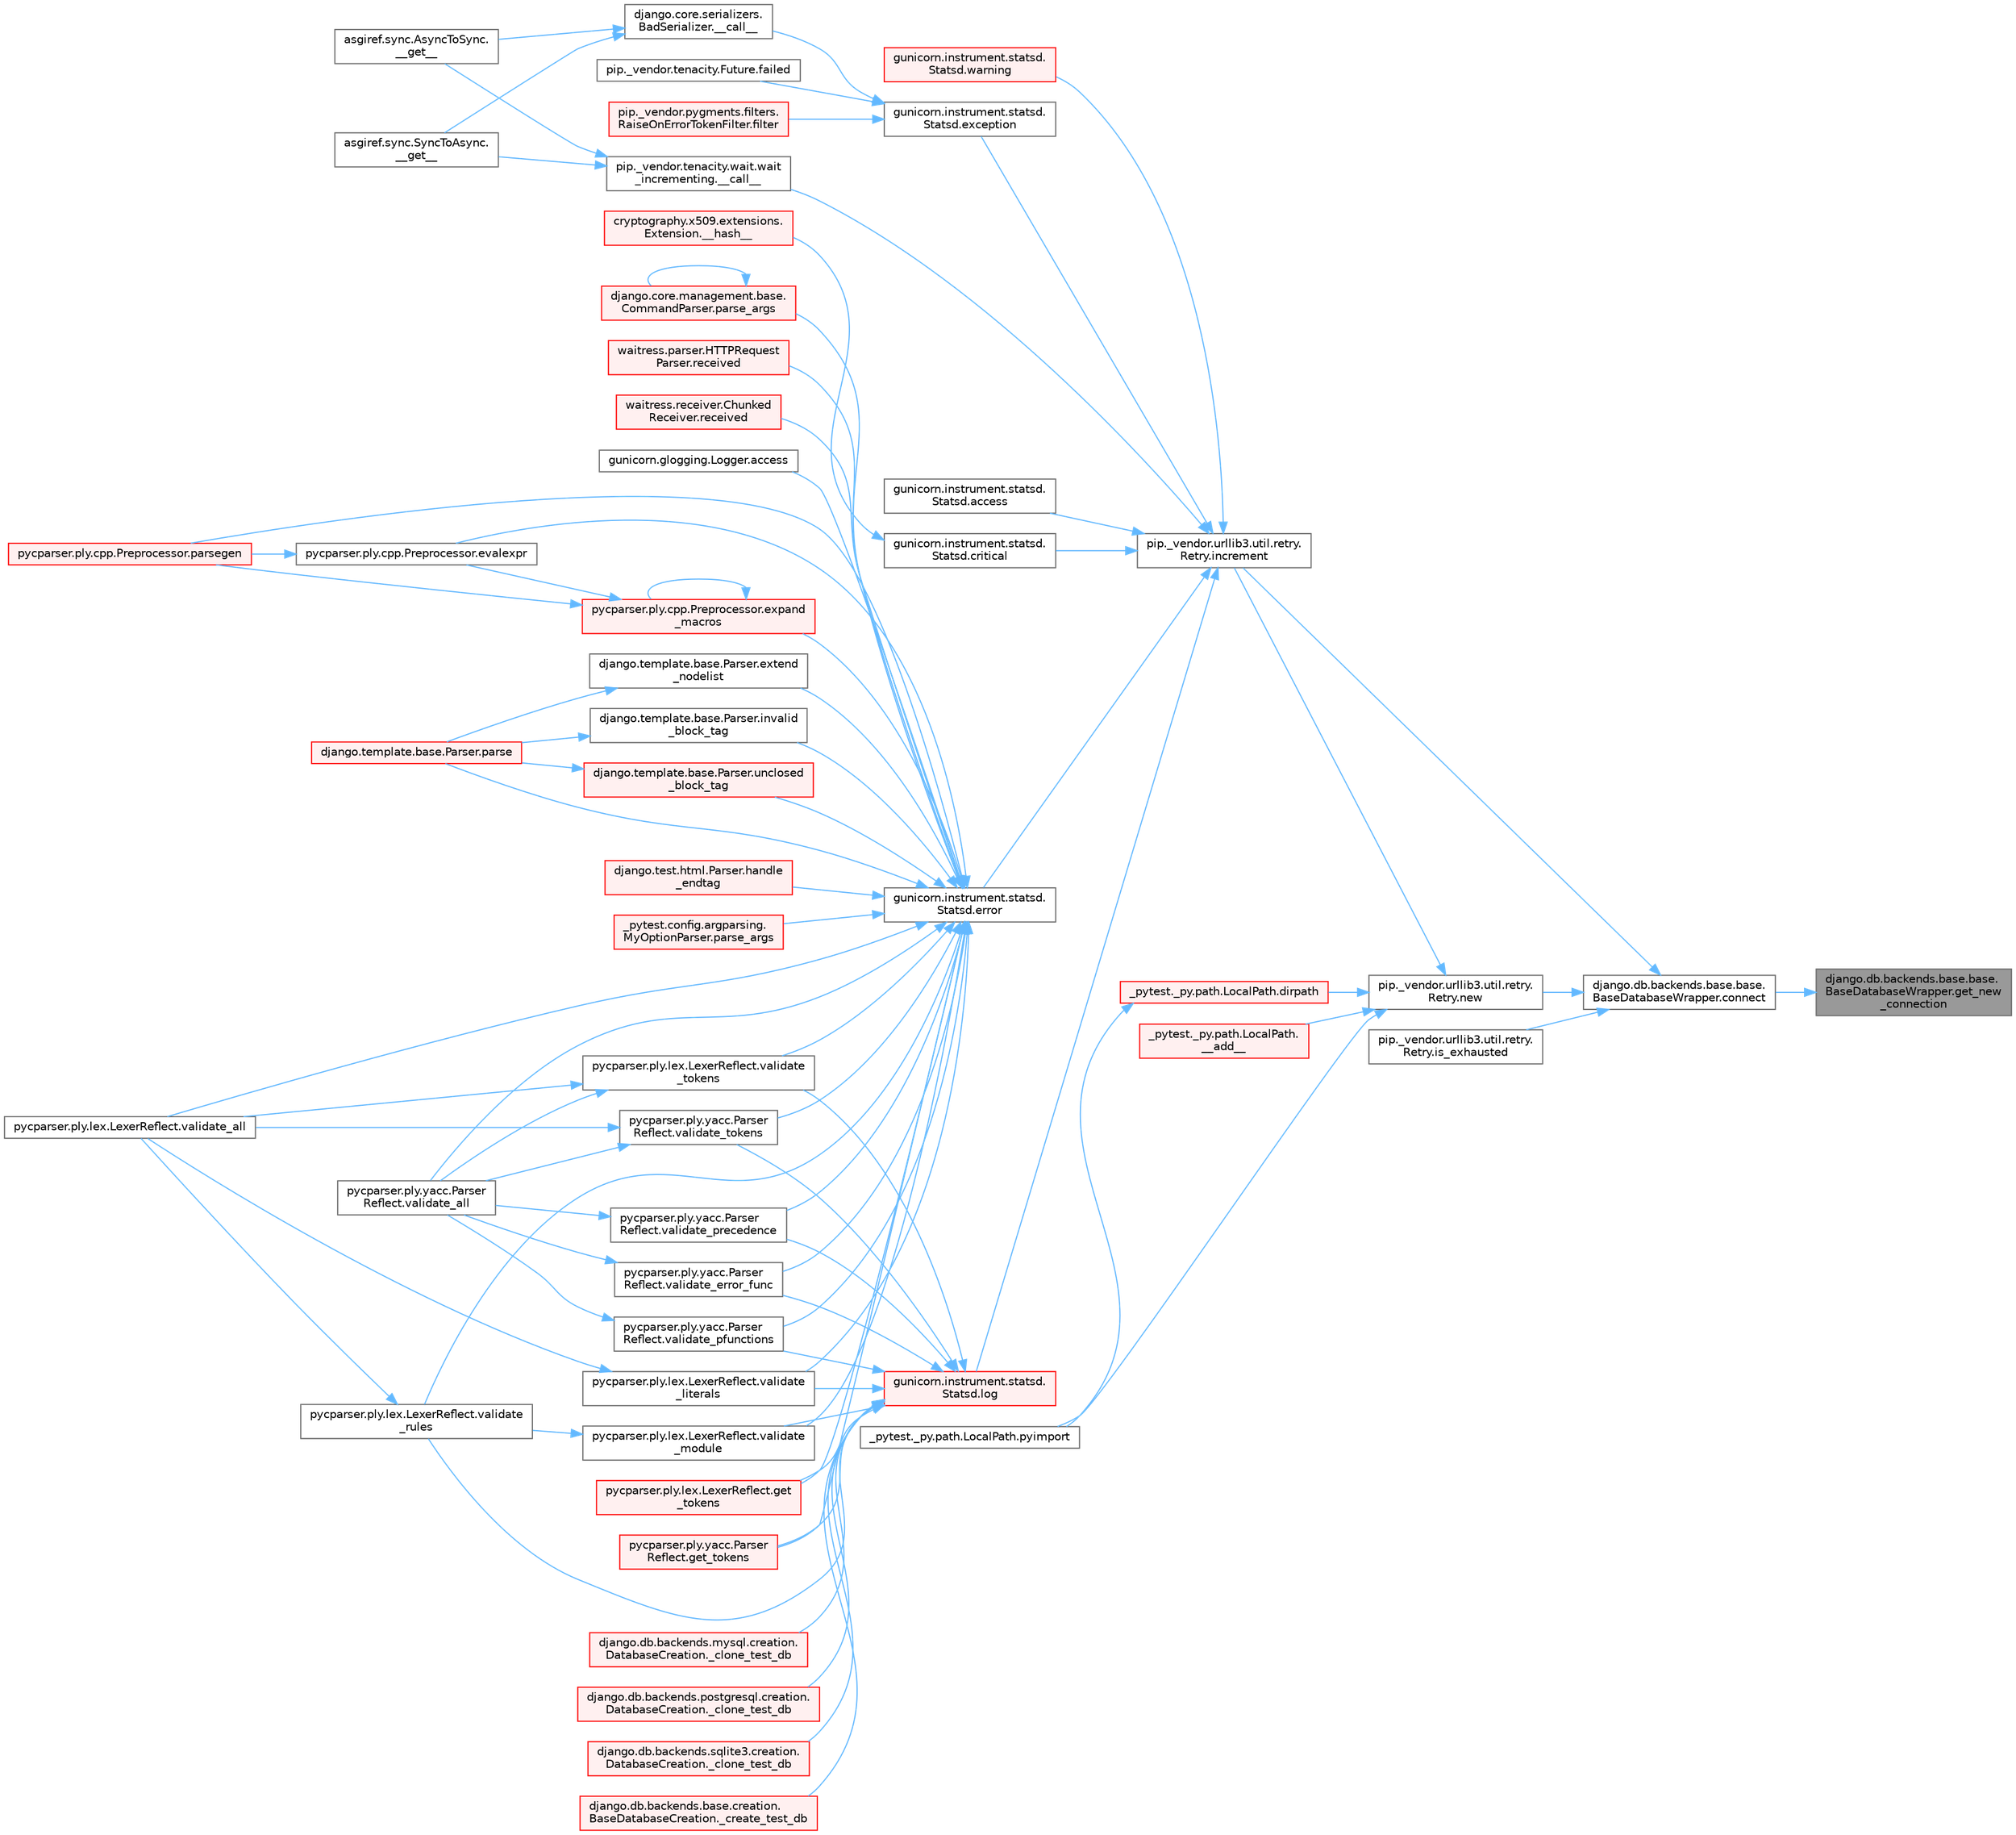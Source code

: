 digraph "django.db.backends.base.base.BaseDatabaseWrapper.get_new_connection"
{
 // LATEX_PDF_SIZE
  bgcolor="transparent";
  edge [fontname=Helvetica,fontsize=10,labelfontname=Helvetica,labelfontsize=10];
  node [fontname=Helvetica,fontsize=10,shape=box,height=0.2,width=0.4];
  rankdir="RL";
  Node1 [id="Node000001",label="django.db.backends.base.base.\lBaseDatabaseWrapper.get_new\l_connection",height=0.2,width=0.4,color="gray40", fillcolor="grey60", style="filled", fontcolor="black",tooltip=" "];
  Node1 -> Node2 [id="edge1_Node000001_Node000002",dir="back",color="steelblue1",style="solid",tooltip=" "];
  Node2 [id="Node000002",label="django.db.backends.base.base.\lBaseDatabaseWrapper.connect",height=0.2,width=0.4,color="grey40", fillcolor="white", style="filled",URL="$classdjango_1_1db_1_1backends_1_1base_1_1base_1_1_base_database_wrapper.html#a7b64171260c3bf790ed1f563fe48ec35",tooltip=" "];
  Node2 -> Node3 [id="edge2_Node000002_Node000003",dir="back",color="steelblue1",style="solid",tooltip=" "];
  Node3 [id="Node000003",label="pip._vendor.urllib3.util.retry.\lRetry.increment",height=0.2,width=0.4,color="grey40", fillcolor="white", style="filled",URL="$classpip_1_1__vendor_1_1urllib3_1_1util_1_1retry_1_1_retry.html#a88dd993ccb2ef4b2bfa9ad0571374b12",tooltip=" "];
  Node3 -> Node4 [id="edge3_Node000003_Node000004",dir="back",color="steelblue1",style="solid",tooltip=" "];
  Node4 [id="Node000004",label="pip._vendor.tenacity.wait.wait\l_incrementing.__call__",height=0.2,width=0.4,color="grey40", fillcolor="white", style="filled",URL="$classpip_1_1__vendor_1_1tenacity_1_1wait_1_1wait__incrementing.html#af47b0264325b86a85aa5cfd3b59a28cf",tooltip=" "];
  Node4 -> Node5 [id="edge4_Node000004_Node000005",dir="back",color="steelblue1",style="solid",tooltip=" "];
  Node5 [id="Node000005",label="asgiref.sync.AsyncToSync.\l__get__",height=0.2,width=0.4,color="grey40", fillcolor="white", style="filled",URL="$classasgiref_1_1sync_1_1_async_to_sync.html#a23e9ef7a73da98dad9e3f4e65846969b",tooltip=" "];
  Node4 -> Node6 [id="edge5_Node000004_Node000006",dir="back",color="steelblue1",style="solid",tooltip=" "];
  Node6 [id="Node000006",label="asgiref.sync.SyncToAsync.\l__get__",height=0.2,width=0.4,color="grey40", fillcolor="white", style="filled",URL="$classasgiref_1_1sync_1_1_sync_to_async.html#aebdfbe3f01079a529fd2f39810597381",tooltip=" "];
  Node3 -> Node7 [id="edge6_Node000003_Node000007",dir="back",color="steelblue1",style="solid",tooltip=" "];
  Node7 [id="Node000007",label="gunicorn.instrument.statsd.\lStatsd.access",height=0.2,width=0.4,color="grey40", fillcolor="white", style="filled",URL="$classgunicorn_1_1instrument_1_1statsd_1_1_statsd.html#a54238bd99ae3e429bb3efdae3a79e8e6",tooltip=" "];
  Node3 -> Node8 [id="edge7_Node000003_Node000008",dir="back",color="steelblue1",style="solid",tooltip=" "];
  Node8 [id="Node000008",label="gunicorn.instrument.statsd.\lStatsd.critical",height=0.2,width=0.4,color="grey40", fillcolor="white", style="filled",URL="$classgunicorn_1_1instrument_1_1statsd_1_1_statsd.html#a6a14e36bb7c86f86aa200f1ba8234786",tooltip=" "];
  Node8 -> Node9 [id="edge8_Node000008_Node000009",dir="back",color="steelblue1",style="solid",tooltip=" "];
  Node9 [id="Node000009",label="cryptography.x509.extensions.\lExtension.__hash__",height=0.2,width=0.4,color="red", fillcolor="#FFF0F0", style="filled",URL="$classcryptography_1_1x509_1_1extensions_1_1_extension.html#a7744510faba9373c947790041c25021e",tooltip=" "];
  Node3 -> Node20 [id="edge9_Node000003_Node000020",dir="back",color="steelblue1",style="solid",tooltip=" "];
  Node20 [id="Node000020",label="gunicorn.instrument.statsd.\lStatsd.error",height=0.2,width=0.4,color="grey40", fillcolor="white", style="filled",URL="$classgunicorn_1_1instrument_1_1statsd_1_1_statsd.html#a00ca379c910e5842719e48e617504c12",tooltip=" "];
  Node20 -> Node21 [id="edge10_Node000020_Node000021",dir="back",color="steelblue1",style="solid",tooltip=" "];
  Node21 [id="Node000021",label="gunicorn.glogging.Logger.access",height=0.2,width=0.4,color="grey40", fillcolor="white", style="filled",URL="$classgunicorn_1_1glogging_1_1_logger.html#a3b9fcb2cb9d7803a849f41d52df08b4b",tooltip=" "];
  Node20 -> Node22 [id="edge11_Node000020_Node000022",dir="back",color="steelblue1",style="solid",tooltip=" "];
  Node22 [id="Node000022",label="pycparser.ply.cpp.Preprocessor.evalexpr",height=0.2,width=0.4,color="grey40", fillcolor="white", style="filled",URL="$classpycparser_1_1ply_1_1cpp_1_1_preprocessor.html#a3c16ad6c28242d1214d20158b02ecabd",tooltip=" "];
  Node22 -> Node23 [id="edge12_Node000022_Node000023",dir="back",color="steelblue1",style="solid",tooltip=" "];
  Node23 [id="Node000023",label="pycparser.ply.cpp.Preprocessor.parsegen",height=0.2,width=0.4,color="red", fillcolor="#FFF0F0", style="filled",URL="$classpycparser_1_1ply_1_1cpp_1_1_preprocessor.html#aad71ed64ebab07f9eafb0b36f9108723",tooltip=" "];
  Node20 -> Node1602 [id="edge13_Node000020_Node001602",dir="back",color="steelblue1",style="solid",tooltip=" "];
  Node1602 [id="Node001602",label="pycparser.ply.cpp.Preprocessor.expand\l_macros",height=0.2,width=0.4,color="red", fillcolor="#FFF0F0", style="filled",URL="$classpycparser_1_1ply_1_1cpp_1_1_preprocessor.html#a4ac7e926ac9f68ef96f58e704a570d42",tooltip=" "];
  Node1602 -> Node22 [id="edge14_Node001602_Node000022",dir="back",color="steelblue1",style="solid",tooltip=" "];
  Node1602 -> Node1602 [id="edge15_Node001602_Node001602",dir="back",color="steelblue1",style="solid",tooltip=" "];
  Node1602 -> Node23 [id="edge16_Node001602_Node000023",dir="back",color="steelblue1",style="solid",tooltip=" "];
  Node20 -> Node1604 [id="edge17_Node000020_Node001604",dir="back",color="steelblue1",style="solid",tooltip=" "];
  Node1604 [id="Node001604",label="django.template.base.Parser.extend\l_nodelist",height=0.2,width=0.4,color="grey40", fillcolor="white", style="filled",URL="$classdjango_1_1template_1_1base_1_1_parser.html#a18cc3b61dee227ebe679d5a97e219f55",tooltip=" "];
  Node1604 -> Node1605 [id="edge18_Node001604_Node001605",dir="back",color="steelblue1",style="solid",tooltip=" "];
  Node1605 [id="Node001605",label="django.template.base.Parser.parse",height=0.2,width=0.4,color="red", fillcolor="#FFF0F0", style="filled",URL="$classdjango_1_1template_1_1base_1_1_parser.html#adf49a6d849c5bc731f4dcd79bbd13e52",tooltip=" "];
  Node20 -> Node1612 [id="edge19_Node000020_Node001612",dir="back",color="steelblue1",style="solid",tooltip=" "];
  Node1612 [id="Node001612",label="pycparser.ply.lex.LexerReflect.get\l_tokens",height=0.2,width=0.4,color="red", fillcolor="#FFF0F0", style="filled",URL="$classpycparser_1_1ply_1_1lex_1_1_lexer_reflect.html#a10983bce282c9b55abb82ce3807c6286",tooltip=" "];
  Node20 -> Node1614 [id="edge20_Node000020_Node001614",dir="back",color="steelblue1",style="solid",tooltip=" "];
  Node1614 [id="Node001614",label="pycparser.ply.yacc.Parser\lReflect.get_tokens",height=0.2,width=0.4,color="red", fillcolor="#FFF0F0", style="filled",URL="$classpycparser_1_1ply_1_1yacc_1_1_parser_reflect.html#a32a8391d1552f74d1fd812eec68dc908",tooltip=" "];
  Node20 -> Node1615 [id="edge21_Node000020_Node001615",dir="back",color="steelblue1",style="solid",tooltip=" "];
  Node1615 [id="Node001615",label="django.test.html.Parser.handle\l_endtag",height=0.2,width=0.4,color="red", fillcolor="#FFF0F0", style="filled",URL="$classdjango_1_1test_1_1html_1_1_parser.html#a884b3359f3c54327e1eb7315d24e003d",tooltip=" "];
  Node20 -> Node1617 [id="edge22_Node000020_Node001617",dir="back",color="steelblue1",style="solid",tooltip=" "];
  Node1617 [id="Node001617",label="django.template.base.Parser.invalid\l_block_tag",height=0.2,width=0.4,color="grey40", fillcolor="white", style="filled",URL="$classdjango_1_1template_1_1base_1_1_parser.html#ad5b5b4e7969f94be4891ad344fb51af5",tooltip=" "];
  Node1617 -> Node1605 [id="edge23_Node001617_Node001605",dir="back",color="steelblue1",style="solid",tooltip=" "];
  Node20 -> Node1605 [id="edge24_Node000020_Node001605",dir="back",color="steelblue1",style="solid",tooltip=" "];
  Node20 -> Node1618 [id="edge25_Node000020_Node001618",dir="back",color="steelblue1",style="solid",tooltip=" "];
  Node1618 [id="Node001618",label="_pytest.config.argparsing.\lMyOptionParser.parse_args",height=0.2,width=0.4,color="red", fillcolor="#FFF0F0", style="filled",URL="$class__pytest_1_1config_1_1argparsing_1_1_my_option_parser.html#ab9c41ef7aa3563347d264f1b7a8a1a66",tooltip=" "];
  Node20 -> Node1621 [id="edge26_Node000020_Node001621",dir="back",color="steelblue1",style="solid",tooltip=" "];
  Node1621 [id="Node001621",label="django.core.management.base.\lCommandParser.parse_args",height=0.2,width=0.4,color="red", fillcolor="#FFF0F0", style="filled",URL="$classdjango_1_1core_1_1management_1_1base_1_1_command_parser.html#a3bfc67243196388c65ea6d0755637db5",tooltip=" "];
  Node1621 -> Node1621 [id="edge27_Node001621_Node001621",dir="back",color="steelblue1",style="solid",tooltip=" "];
  Node20 -> Node23 [id="edge28_Node000020_Node000023",dir="back",color="steelblue1",style="solid",tooltip=" "];
  Node20 -> Node1622 [id="edge29_Node000020_Node001622",dir="back",color="steelblue1",style="solid",tooltip=" "];
  Node1622 [id="Node001622",label="waitress.parser.HTTPRequest\lParser.received",height=0.2,width=0.4,color="red", fillcolor="#FFF0F0", style="filled",URL="$classwaitress_1_1parser_1_1_h_t_t_p_request_parser.html#a37aaf6b973fa4959ae4fe6fe4048fc24",tooltip=" "];
  Node20 -> Node1623 [id="edge30_Node000020_Node001623",dir="back",color="steelblue1",style="solid",tooltip=" "];
  Node1623 [id="Node001623",label="waitress.receiver.Chunked\lReceiver.received",height=0.2,width=0.4,color="red", fillcolor="#FFF0F0", style="filled",URL="$classwaitress_1_1receiver_1_1_chunked_receiver.html#a560337d435bad205b28d765329a3d9e0",tooltip=" "];
  Node20 -> Node1624 [id="edge31_Node000020_Node001624",dir="back",color="steelblue1",style="solid",tooltip=" "];
  Node1624 [id="Node001624",label="django.template.base.Parser.unclosed\l_block_tag",height=0.2,width=0.4,color="red", fillcolor="#FFF0F0", style="filled",URL="$classdjango_1_1template_1_1base_1_1_parser.html#a5ee190e13908db0573b7687deb43b639",tooltip=" "];
  Node1624 -> Node1605 [id="edge32_Node001624_Node001605",dir="back",color="steelblue1",style="solid",tooltip=" "];
  Node20 -> Node1626 [id="edge33_Node000020_Node001626",dir="back",color="steelblue1",style="solid",tooltip=" "];
  Node1626 [id="Node001626",label="pycparser.ply.lex.LexerReflect.validate_all",height=0.2,width=0.4,color="grey40", fillcolor="white", style="filled",URL="$classpycparser_1_1ply_1_1lex_1_1_lexer_reflect.html#a218bcca937278cc45093167729bfb7ac",tooltip=" "];
  Node20 -> Node1432 [id="edge34_Node000020_Node001432",dir="back",color="steelblue1",style="solid",tooltip=" "];
  Node1432 [id="Node001432",label="pycparser.ply.yacc.Parser\lReflect.validate_all",height=0.2,width=0.4,color="grey40", fillcolor="white", style="filled",URL="$classpycparser_1_1ply_1_1yacc_1_1_parser_reflect.html#a96ac0824424f670c89156918f699b845",tooltip=" "];
  Node20 -> Node1627 [id="edge35_Node000020_Node001627",dir="back",color="steelblue1",style="solid",tooltip=" "];
  Node1627 [id="Node001627",label="pycparser.ply.yacc.Parser\lReflect.validate_error_func",height=0.2,width=0.4,color="grey40", fillcolor="white", style="filled",URL="$classpycparser_1_1ply_1_1yacc_1_1_parser_reflect.html#abb7904164b127d4246ed5a91ddf741a8",tooltip=" "];
  Node1627 -> Node1432 [id="edge36_Node001627_Node001432",dir="back",color="steelblue1",style="solid",tooltip=" "];
  Node20 -> Node1628 [id="edge37_Node000020_Node001628",dir="back",color="steelblue1",style="solid",tooltip=" "];
  Node1628 [id="Node001628",label="pycparser.ply.lex.LexerReflect.validate\l_literals",height=0.2,width=0.4,color="grey40", fillcolor="white", style="filled",URL="$classpycparser_1_1ply_1_1lex_1_1_lexer_reflect.html#a7797d2874e80da683e656d5ba97f4a11",tooltip=" "];
  Node1628 -> Node1626 [id="edge38_Node001628_Node001626",dir="back",color="steelblue1",style="solid",tooltip=" "];
  Node20 -> Node1629 [id="edge39_Node000020_Node001629",dir="back",color="steelblue1",style="solid",tooltip=" "];
  Node1629 [id="Node001629",label="pycparser.ply.lex.LexerReflect.validate\l_module",height=0.2,width=0.4,color="grey40", fillcolor="white", style="filled",URL="$classpycparser_1_1ply_1_1lex_1_1_lexer_reflect.html#ac4c78bbfe7d389bff02bd7fb7222d4f9",tooltip=" "];
  Node1629 -> Node1630 [id="edge40_Node001629_Node001630",dir="back",color="steelblue1",style="solid",tooltip=" "];
  Node1630 [id="Node001630",label="pycparser.ply.lex.LexerReflect.validate\l_rules",height=0.2,width=0.4,color="grey40", fillcolor="white", style="filled",URL="$classpycparser_1_1ply_1_1lex_1_1_lexer_reflect.html#a16c717b08e8dfb81b432995308be295a",tooltip=" "];
  Node1630 -> Node1626 [id="edge41_Node001630_Node001626",dir="back",color="steelblue1",style="solid",tooltip=" "];
  Node20 -> Node1631 [id="edge42_Node000020_Node001631",dir="back",color="steelblue1",style="solid",tooltip=" "];
  Node1631 [id="Node001631",label="pycparser.ply.yacc.Parser\lReflect.validate_pfunctions",height=0.2,width=0.4,color="grey40", fillcolor="white", style="filled",URL="$classpycparser_1_1ply_1_1yacc_1_1_parser_reflect.html#ad6caed0ceb47c1d26816271401d68b32",tooltip=" "];
  Node1631 -> Node1432 [id="edge43_Node001631_Node001432",dir="back",color="steelblue1",style="solid",tooltip=" "];
  Node20 -> Node1632 [id="edge44_Node000020_Node001632",dir="back",color="steelblue1",style="solid",tooltip=" "];
  Node1632 [id="Node001632",label="pycparser.ply.yacc.Parser\lReflect.validate_precedence",height=0.2,width=0.4,color="grey40", fillcolor="white", style="filled",URL="$classpycparser_1_1ply_1_1yacc_1_1_parser_reflect.html#a21d35acc015ce3c629247dc491dd9d20",tooltip=" "];
  Node1632 -> Node1432 [id="edge45_Node001632_Node001432",dir="back",color="steelblue1",style="solid",tooltip=" "];
  Node20 -> Node1630 [id="edge46_Node000020_Node001630",dir="back",color="steelblue1",style="solid",tooltip=" "];
  Node20 -> Node1633 [id="edge47_Node000020_Node001633",dir="back",color="steelblue1",style="solid",tooltip=" "];
  Node1633 [id="Node001633",label="pycparser.ply.lex.LexerReflect.validate\l_tokens",height=0.2,width=0.4,color="grey40", fillcolor="white", style="filled",URL="$classpycparser_1_1ply_1_1lex_1_1_lexer_reflect.html#a4bdc9e539877f748edefcd978105615b",tooltip=" "];
  Node1633 -> Node1626 [id="edge48_Node001633_Node001626",dir="back",color="steelblue1",style="solid",tooltip=" "];
  Node1633 -> Node1432 [id="edge49_Node001633_Node001432",dir="back",color="steelblue1",style="solid",tooltip=" "];
  Node20 -> Node1634 [id="edge50_Node000020_Node001634",dir="back",color="steelblue1",style="solid",tooltip=" "];
  Node1634 [id="Node001634",label="pycparser.ply.yacc.Parser\lReflect.validate_tokens",height=0.2,width=0.4,color="grey40", fillcolor="white", style="filled",URL="$classpycparser_1_1ply_1_1yacc_1_1_parser_reflect.html#a8fc22ab3debc6125e0b5cd26910f94f4",tooltip=" "];
  Node1634 -> Node1626 [id="edge51_Node001634_Node001626",dir="back",color="steelblue1",style="solid",tooltip=" "];
  Node1634 -> Node1432 [id="edge52_Node001634_Node001432",dir="back",color="steelblue1",style="solid",tooltip=" "];
  Node3 -> Node3173 [id="edge53_Node000003_Node003173",dir="back",color="steelblue1",style="solid",tooltip=" "];
  Node3173 [id="Node003173",label="gunicorn.instrument.statsd.\lStatsd.exception",height=0.2,width=0.4,color="grey40", fillcolor="white", style="filled",URL="$classgunicorn_1_1instrument_1_1statsd_1_1_statsd.html#adb608a3f95da3d6e3a9c000265fd866b",tooltip=" "];
  Node3173 -> Node3174 [id="edge54_Node003173_Node003174",dir="back",color="steelblue1",style="solid",tooltip=" "];
  Node3174 [id="Node003174",label="django.core.serializers.\lBadSerializer.__call__",height=0.2,width=0.4,color="grey40", fillcolor="white", style="filled",URL="$classdjango_1_1core_1_1serializers_1_1_bad_serializer.html#a6e73e3ac062790cfce2cf052525ec528",tooltip=" "];
  Node3174 -> Node5 [id="edge55_Node003174_Node000005",dir="back",color="steelblue1",style="solid",tooltip=" "];
  Node3174 -> Node6 [id="edge56_Node003174_Node000006",dir="back",color="steelblue1",style="solid",tooltip=" "];
  Node3173 -> Node3175 [id="edge57_Node003173_Node003175",dir="back",color="steelblue1",style="solid",tooltip=" "];
  Node3175 [id="Node003175",label="pip._vendor.tenacity.Future.failed",height=0.2,width=0.4,color="grey40", fillcolor="white", style="filled",URL="$classpip_1_1__vendor_1_1tenacity_1_1_future.html#affa139740865e503ef9e4b87a38c0657",tooltip=" "];
  Node3173 -> Node3176 [id="edge58_Node003173_Node003176",dir="back",color="steelblue1",style="solid",tooltip=" "];
  Node3176 [id="Node003176",label="pip._vendor.pygments.filters.\lRaiseOnErrorTokenFilter.filter",height=0.2,width=0.4,color="red", fillcolor="#FFF0F0", style="filled",URL="$classpip_1_1__vendor_1_1pygments_1_1filters_1_1_raise_on_error_token_filter.html#aacf420bb16c8d3a430b88e78ee35b253",tooltip=" "];
  Node3 -> Node3177 [id="edge59_Node000003_Node003177",dir="back",color="steelblue1",style="solid",tooltip=" "];
  Node3177 [id="Node003177",label="gunicorn.instrument.statsd.\lStatsd.log",height=0.2,width=0.4,color="red", fillcolor="#FFF0F0", style="filled",URL="$classgunicorn_1_1instrument_1_1statsd_1_1_statsd.html#ab99145cf0b7c66dbcebcbdcbd44b4953",tooltip=" "];
  Node3177 -> Node377 [id="edge60_Node003177_Node000377",dir="back",color="steelblue1",style="solid",tooltip=" "];
  Node377 [id="Node000377",label="django.db.backends.mysql.creation.\lDatabaseCreation._clone_test_db",height=0.2,width=0.4,color="red", fillcolor="#FFF0F0", style="filled",URL="$classdjango_1_1db_1_1backends_1_1mysql_1_1creation_1_1_database_creation.html#ab4d99b6a9b6a81141d0fba9440d91619",tooltip=" "];
  Node3177 -> Node379 [id="edge61_Node003177_Node000379",dir="back",color="steelblue1",style="solid",tooltip=" "];
  Node379 [id="Node000379",label="django.db.backends.postgresql.creation.\lDatabaseCreation._clone_test_db",height=0.2,width=0.4,color="red", fillcolor="#FFF0F0", style="filled",URL="$classdjango_1_1db_1_1backends_1_1postgresql_1_1creation_1_1_database_creation.html#ab57e8a2ba94a8a4888fd435036b4c322",tooltip=" "];
  Node3177 -> Node380 [id="edge62_Node003177_Node000380",dir="back",color="steelblue1",style="solid",tooltip=" "];
  Node380 [id="Node000380",label="django.db.backends.sqlite3.creation.\lDatabaseCreation._clone_test_db",height=0.2,width=0.4,color="red", fillcolor="#FFF0F0", style="filled",URL="$classdjango_1_1db_1_1backends_1_1sqlite3_1_1creation_1_1_database_creation.html#a43a28bd11187e2b0677fd0be7643387b",tooltip=" "];
  Node3177 -> Node381 [id="edge63_Node003177_Node000381",dir="back",color="steelblue1",style="solid",tooltip=" "];
  Node381 [id="Node000381",label="django.db.backends.base.creation.\lBaseDatabaseCreation._create_test_db",height=0.2,width=0.4,color="red", fillcolor="#FFF0F0", style="filled",URL="$classdjango_1_1db_1_1backends_1_1base_1_1creation_1_1_base_database_creation.html#a3782aff49b95503af2f0e518a10dc22d",tooltip=" "];
  Node3177 -> Node1612 [id="edge64_Node003177_Node001612",dir="back",color="steelblue1",style="solid",tooltip=" "];
  Node3177 -> Node1614 [id="edge65_Node003177_Node001614",dir="back",color="steelblue1",style="solid",tooltip=" "];
  Node3177 -> Node1627 [id="edge66_Node003177_Node001627",dir="back",color="steelblue1",style="solid",tooltip=" "];
  Node3177 -> Node1628 [id="edge67_Node003177_Node001628",dir="back",color="steelblue1",style="solid",tooltip=" "];
  Node3177 -> Node1629 [id="edge68_Node003177_Node001629",dir="back",color="steelblue1",style="solid",tooltip=" "];
  Node3177 -> Node1631 [id="edge69_Node003177_Node001631",dir="back",color="steelblue1",style="solid",tooltip=" "];
  Node3177 -> Node1632 [id="edge70_Node003177_Node001632",dir="back",color="steelblue1",style="solid",tooltip=" "];
  Node3177 -> Node1630 [id="edge71_Node003177_Node001630",dir="back",color="steelblue1",style="solid",tooltip=" "];
  Node3177 -> Node1633 [id="edge72_Node003177_Node001633",dir="back",color="steelblue1",style="solid",tooltip=" "];
  Node3177 -> Node1634 [id="edge73_Node003177_Node001634",dir="back",color="steelblue1",style="solid",tooltip=" "];
  Node3 -> Node3178 [id="edge74_Node000003_Node003178",dir="back",color="steelblue1",style="solid",tooltip=" "];
  Node3178 [id="Node003178",label="gunicorn.instrument.statsd.\lStatsd.warning",height=0.2,width=0.4,color="red", fillcolor="#FFF0F0", style="filled",URL="$classgunicorn_1_1instrument_1_1statsd_1_1_statsd.html#a4b25361c9be113a5555acee1dd23fc61",tooltip=" "];
  Node2 -> Node931 [id="edge75_Node000002_Node000931",dir="back",color="steelblue1",style="solid",tooltip=" "];
  Node931 [id="Node000931",label="pip._vendor.urllib3.util.retry.\lRetry.is_exhausted",height=0.2,width=0.4,color="grey40", fillcolor="white", style="filled",URL="$classpip_1_1__vendor_1_1urllib3_1_1util_1_1retry_1_1_retry.html#ad8d42bd72e35f497daf9a0359560969d",tooltip=" "];
  Node2 -> Node932 [id="edge76_Node000002_Node000932",dir="back",color="steelblue1",style="solid",tooltip=" "];
  Node932 [id="Node000932",label="pip._vendor.urllib3.util.retry.\lRetry.new",height=0.2,width=0.4,color="grey40", fillcolor="white", style="filled",URL="$classpip_1_1__vendor_1_1urllib3_1_1util_1_1retry_1_1_retry.html#ab806585412b9d9b3c0d882fb4bd8d3c0",tooltip=" "];
  Node932 -> Node665 [id="edge77_Node000932_Node000665",dir="back",color="steelblue1",style="solid",tooltip=" "];
  Node665 [id="Node000665",label="_pytest._py.path.LocalPath.\l__add__",height=0.2,width=0.4,color="red", fillcolor="#FFF0F0", style="filled",URL="$class__pytest_1_1__py_1_1path_1_1_local_path.html#abe95df43f29943a2ec6ccad0c25662da",tooltip=" "];
  Node932 -> Node933 [id="edge78_Node000932_Node000933",dir="back",color="steelblue1",style="solid",tooltip=" "];
  Node933 [id="Node000933",label="_pytest._py.path.LocalPath.dirpath",height=0.2,width=0.4,color="red", fillcolor="#FFF0F0", style="filled",URL="$class__pytest_1_1__py_1_1path_1_1_local_path.html#aa8766bdaffd39f928eaae6f30b741b05",tooltip=" "];
  Node933 -> Node1117 [id="edge79_Node000933_Node001117",dir="back",color="steelblue1",style="solid",tooltip=" "];
  Node1117 [id="Node001117",label="_pytest._py.path.LocalPath.pyimport",height=0.2,width=0.4,color="grey40", fillcolor="white", style="filled",URL="$class__pytest_1_1__py_1_1path_1_1_local_path.html#aaf2fbd0a1a8554d138b60c28ca682b75",tooltip=" "];
  Node932 -> Node3 [id="edge80_Node000932_Node000003",dir="back",color="steelblue1",style="solid",tooltip=" "];
  Node932 -> Node1117 [id="edge81_Node000932_Node001117",dir="back",color="steelblue1",style="solid",tooltip=" "];
}
